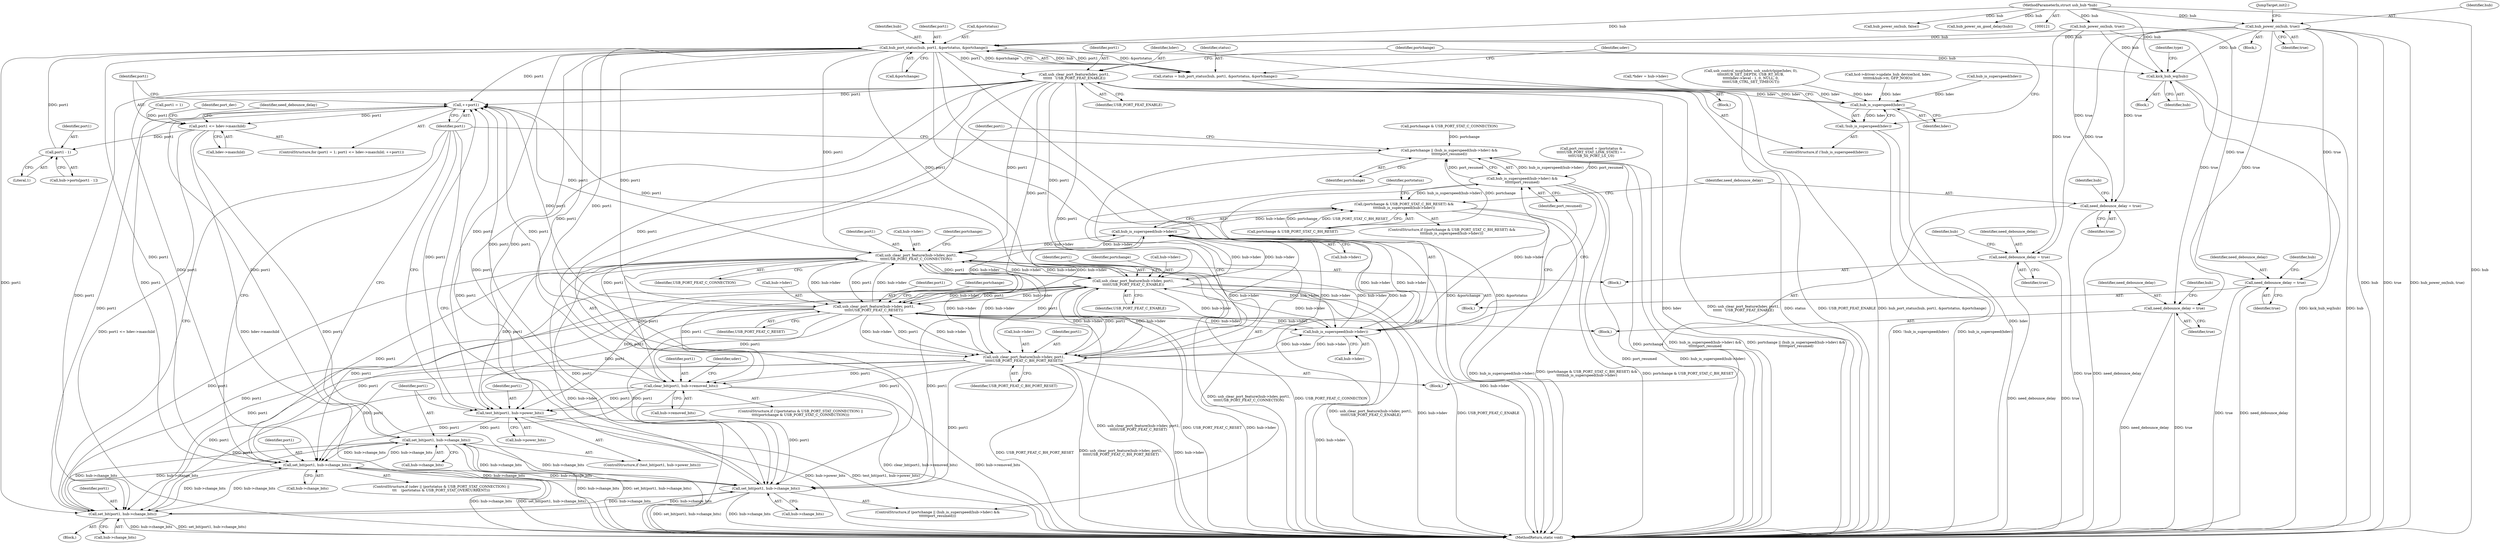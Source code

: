 digraph "0_linux_e50293ef9775c5f1cf3fcc093037dd6a8c5684ea@pointer" {
"1000301" [label="(Call,hub_power_on(hub, true))"];
"1000122" [label="(MethodParameterIn,struct usb_hub *hub)"];
"1000342" [label="(Call,hub_port_status(hub, port1, &portstatus, &portchange))"];
"1000314" [label="(Call,++port1)"];
"1000309" [label="(Call,port1 <= hdev->maxchild)"];
"1000324" [label="(Call,port1 - 1)"];
"1000340" [label="(Call,status = hub_port_status(hub, port1, &portstatus, &portchange))"];
"1000393" [label="(Call,usb_clear_port_feature(hdev, port1,\n\t\t\t\t\t\t   USB_PORT_FEAT_ENABLE))"];
"1000391" [label="(Call,hub_is_superspeed(hdev))"];
"1000390" [label="(Call,!hub_is_superspeed(hdev))"];
"1000405" [label="(Call,usb_clear_port_feature(hub->hdev, port1,\n\t\t\t\t\tUSB_PORT_FEAT_C_CONNECTION))"];
"1000419" [label="(Call,usb_clear_port_feature(hub->hdev, port1,\n\t\t\t\t\tUSB_PORT_FEAT_C_ENABLE))"];
"1000433" [label="(Call,usb_clear_port_feature(hub->hdev, port1,\n\t\t\t\t\tUSB_PORT_FEAT_C_RESET))"];
"1000444" [label="(Call,hub_is_superspeed(hub->hdev))"];
"1000440" [label="(Call,(portchange & USB_PORT_STAT_C_BH_RESET) &&\n\t\t\t\thub_is_superspeed(hub->hdev))"];
"1000452" [label="(Call,usb_clear_port_feature(hub->hdev, port1,\n\t\t\t\t\tUSB_PORT_FEAT_C_BH_PORT_RESET))"];
"1000467" [label="(Call,clear_bit(port1, hub->removed_bits))"];
"1000492" [label="(Call,set_bit(port1, hub->change_bits))"];
"1000520" [label="(Call,set_bit(port1, hub->change_bits))"];
"1000542" [label="(Call,set_bit(port1, hub->change_bits))"];
"1000552" [label="(Call,set_bit(port1, hub->change_bits))"];
"1000537" [label="(Call,test_bit(port1, hub->power_bits))"];
"1000515" [label="(Call,hub_is_superspeed(hub->hdev))"];
"1000514" [label="(Call,hub_is_superspeed(hub->hdev) &&\n\t\t\t\t\t\tport_resumed)"];
"1000512" [label="(Call,portchange || (hub_is_superspeed(hub->hdev) &&\n\t\t\t\t\t\tport_resumed))"];
"1000627" [label="(Call,kick_hub_wq(hub))"];
"1000402" [label="(Call,need_debounce_delay = true)"];
"1000416" [label="(Call,need_debounce_delay = true)"];
"1000430" [label="(Call,need_debounce_delay = true)"];
"1000449" [label="(Call,need_debounce_delay = true)"];
"1000438" [label="(Identifier,USB_PORT_FEAT_C_RESET)"];
"1000468" [label="(Identifier,port1)"];
"1000296" [label="(Call,hub_power_on(hub, true))"];
"1000415" [label="(Block,)"];
"1000553" [label="(Identifier,port1)"];
"1000439" [label="(ControlStructure,if ((portchange & USB_PORT_STAT_C_BH_RESET) &&\n\t\t\t\thub_is_superspeed(hub->hdev)))"];
"1000475" [label="(Identifier,udev)"];
"1000548" [label="(Block,)"];
"1000126" [label="(Call,*hdev = hub->hdev)"];
"1000627" [label="(Call,kick_hub_wq(hub))"];
"1000417" [label="(Identifier,need_debounce_delay)"];
"1000409" [label="(Identifier,port1)"];
"1000340" [label="(Call,status = hub_port_status(hub, port1, &portstatus, &portchange))"];
"1000464" [label="(Call,portchange & USB_PORT_STAT_C_CONNECTION)"];
"1000389" [label="(ControlStructure,if (!hub_is_superspeed(hdev)))"];
"1000309" [label="(Call,port1 <= hdev->maxchild)"];
"1000492" [label="(Call,set_bit(port1, hub->change_bits))"];
"1000392" [label="(Identifier,hdev)"];
"1000504" [label="(Call,port_resumed = (portstatus &\n\t\t\t\t\tUSB_PORT_STAT_LINK_STATE) ==\n\t\t\t\tUSB_SS_PORT_LS_U0)"];
"1000511" [label="(ControlStructure,if (portchange || (hub_is_superspeed(hub->hdev) &&\n\t\t\t\t\t\tport_resumed)))"];
"1000390" [label="(Call,!hub_is_superspeed(hdev))"];
"1000195" [label="(Call,usb_control_msg(hdev, usb_sndctrlpipe(hdev, 0),\n\t\t\t\t\tHUB_SET_DEPTH, USB_RT_HUB,\n\t\t\t\t\thdev->level - 1, 0, NULL, 0,\n\t\t\t\t\tUSB_CTRL_SET_TIMEOUT))"];
"1000429" [label="(Block,)"];
"1000458" [label="(ControlStructure,if (!(portstatus & USB_PORT_STAT_CONNECTION) ||\n\t\t\t\t(portchange & USB_PORT_STAT_C_CONNECTION)))"];
"1000122" [label="(MethodParameterIn,struct usb_hub *hub)"];
"1000462" [label="(Identifier,portstatus)"];
"1000454" [label="(Identifier,hub)"];
"1000326" [label="(Literal,1)"];
"1000493" [label="(Identifier,port1)"];
"1000631" [label="(Identifier,type)"];
"1000344" [label="(Identifier,port1)"];
"1000342" [label="(Call,hub_port_status(hub, port1, &portstatus, &portchange))"];
"1000402" [label="(Call,need_debounce_delay = true)"];
"1000396" [label="(Identifier,USB_PORT_FEAT_ENABLE)"];
"1000300" [label="(Block,)"];
"1000424" [label="(Identifier,USB_PORT_FEAT_C_ENABLE)"];
"1000404" [label="(Identifier,true)"];
"1000440" [label="(Call,(portchange & USB_PORT_STAT_C_BH_RESET) &&\n\t\t\t\thub_is_superspeed(hub->hdev))"];
"1000539" [label="(Call,hub->power_bits)"];
"1000519" [label="(Identifier,port_resumed)"];
"1000395" [label="(Identifier,port1)"];
"1000305" [label="(ControlStructure,for (port1 = 1; port1 <= hdev->maxchild; ++port1))"];
"1000482" [label="(ControlStructure,if (udev || (portstatus & USB_PORT_STAT_CONNECTION) ||\n\t\t\t    (portstatus & USB_PORT_STAT_OVERCURRENT)))"];
"1000543" [label="(Identifier,port1)"];
"1000522" [label="(Call,hub->change_bits)"];
"1000273" [label="(Call,hcd->driver->update_hub_device(hcd, hdev,\n\t\t\t\t\t\t&hub->tt, GFP_NOIO))"];
"1000124" [label="(Block,)"];
"1000469" [label="(Call,hub->removed_bits)"];
"1000537" [label="(Call,test_bit(port1, hub->power_bits))"];
"1000310" [label="(Identifier,port1)"];
"1000434" [label="(Call,hub->hdev)"];
"1000433" [label="(Call,usb_clear_port_feature(hub->hdev, port1,\n\t\t\t\t\tUSB_PORT_FEAT_C_RESET))"];
"1000453" [label="(Call,hub->hdev)"];
"1000303" [label="(Identifier,true)"];
"1000435" [label="(Identifier,hub)"];
"1000320" [label="(Call,hub->ports[port1 - 1])"];
"1000542" [label="(Call,set_bit(port1, hub->change_bits))"];
"1000432" [label="(Identifier,true)"];
"1000302" [label="(Identifier,hub)"];
"1000341" [label="(Identifier,status)"];
"1000391" [label="(Call,hub_is_superspeed(hdev))"];
"1000421" [label="(Identifier,hub)"];
"1000521" [label="(Identifier,port1)"];
"1000423" [label="(Identifier,port1)"];
"1000451" [label="(Identifier,true)"];
"1000418" [label="(Identifier,true)"];
"1000628" [label="(Identifier,hub)"];
"1000351" [label="(Identifier,udev)"];
"1000450" [label="(Identifier,need_debounce_delay)"];
"1000399" [label="(Identifier,portchange)"];
"1000316" [label="(Block,)"];
"1000427" [label="(Identifier,portchange)"];
"1000520" [label="(Call,set_bit(port1, hub->change_bits))"];
"1000347" [label="(Call,&portchange)"];
"1000229" [label="(Call,hub_power_on(hub, false))"];
"1000410" [label="(Identifier,USB_PORT_FEAT_C_CONNECTION)"];
"1000301" [label="(Call,hub_power_on(hub, true))"];
"1000401" [label="(Block,)"];
"1000558" [label="(Identifier,need_debounce_delay)"];
"1000315" [label="(Identifier,port1)"];
"1000656" [label="(MethodReturn,static void)"];
"1000456" [label="(Identifier,port1)"];
"1000437" [label="(Identifier,port1)"];
"1000345" [label="(Call,&portstatus)"];
"1000431" [label="(Identifier,need_debounce_delay)"];
"1000394" [label="(Identifier,hdev)"];
"1000306" [label="(Call,port1 = 1)"];
"1000514" [label="(Call,hub_is_superspeed(hub->hdev) &&\n\t\t\t\t\t\tport_resumed)"];
"1000419" [label="(Call,usb_clear_port_feature(hub->hdev, port1,\n\t\t\t\t\tUSB_PORT_FEAT_C_ENABLE))"];
"1000430" [label="(Call,need_debounce_delay = true)"];
"1000494" [label="(Call,hub->change_bits)"];
"1000343" [label="(Identifier,hub)"];
"1000544" [label="(Call,hub->change_bits)"];
"1000552" [label="(Call,set_bit(port1, hub->change_bits))"];
"1000405" [label="(Call,usb_clear_port_feature(hub->hdev, port1,\n\t\t\t\t\tUSB_PORT_FEAT_C_CONNECTION))"];
"1000538" [label="(Identifier,port1)"];
"1000515" [label="(Call,hub_is_superspeed(hub->hdev))"];
"1000190" [label="(Call,hub_is_superspeed(hdev))"];
"1000457" [label="(Identifier,USB_PORT_FEAT_C_BH_PORT_RESET)"];
"1000513" [label="(Identifier,portchange)"];
"1000449" [label="(Call,need_debounce_delay = true)"];
"1000536" [label="(ControlStructure,if (test_bit(port1, hub->power_bits)))"];
"1000444" [label="(Call,hub_is_superspeed(hub->hdev))"];
"1000512" [label="(Call,portchange || (hub_is_superspeed(hub->hdev) &&\n\t\t\t\t\t\tport_resumed))"];
"1000319" [label="(Identifier,port_dev)"];
"1000314" [label="(Call,++port1)"];
"1000554" [label="(Call,hub->change_bits)"];
"1000324" [label="(Call,port1 - 1)"];
"1000448" [label="(Block,)"];
"1000416" [label="(Call,need_debounce_delay = true)"];
"1000325" [label="(Identifier,port1)"];
"1000441" [label="(Call,portchange & USB_PORT_STAT_C_BH_RESET)"];
"1000467" [label="(Call,clear_bit(port1, hub->removed_bits))"];
"1000406" [label="(Call,hub->hdev)"];
"1000227" [label="(Call,hub_power_on_good_delay(hub))"];
"1000407" [label="(Identifier,hub)"];
"1000413" [label="(Identifier,portchange)"];
"1000304" [label="(JumpTarget,init2:)"];
"1000516" [label="(Call,hub->hdev)"];
"1000445" [label="(Call,hub->hdev)"];
"1000442" [label="(Identifier,portchange)"];
"1000393" [label="(Call,usb_clear_port_feature(hdev, port1,\n\t\t\t\t\t\t   USB_PORT_FEAT_ENABLE))"];
"1000452" [label="(Call,usb_clear_port_feature(hub->hdev, port1,\n\t\t\t\t\tUSB_PORT_FEAT_C_BH_PORT_RESET))"];
"1000403" [label="(Identifier,need_debounce_delay)"];
"1000420" [label="(Call,hub->hdev)"];
"1000311" [label="(Call,hdev->maxchild)"];
"1000301" -> "1000300"  [label="AST: "];
"1000301" -> "1000303"  [label="CFG: "];
"1000302" -> "1000301"  [label="AST: "];
"1000303" -> "1000301"  [label="AST: "];
"1000304" -> "1000301"  [label="CFG: "];
"1000301" -> "1000656"  [label="DDG: true"];
"1000301" -> "1000656"  [label="DDG: hub_power_on(hub, true)"];
"1000301" -> "1000656"  [label="DDG: hub"];
"1000122" -> "1000301"  [label="DDG: hub"];
"1000301" -> "1000342"  [label="DDG: hub"];
"1000301" -> "1000402"  [label="DDG: true"];
"1000301" -> "1000416"  [label="DDG: true"];
"1000301" -> "1000430"  [label="DDG: true"];
"1000301" -> "1000449"  [label="DDG: true"];
"1000301" -> "1000627"  [label="DDG: hub"];
"1000122" -> "1000121"  [label="AST: "];
"1000122" -> "1000656"  [label="DDG: hub"];
"1000122" -> "1000227"  [label="DDG: hub"];
"1000122" -> "1000229"  [label="DDG: hub"];
"1000122" -> "1000296"  [label="DDG: hub"];
"1000122" -> "1000342"  [label="DDG: hub"];
"1000122" -> "1000627"  [label="DDG: hub"];
"1000342" -> "1000340"  [label="AST: "];
"1000342" -> "1000347"  [label="CFG: "];
"1000343" -> "1000342"  [label="AST: "];
"1000344" -> "1000342"  [label="AST: "];
"1000345" -> "1000342"  [label="AST: "];
"1000347" -> "1000342"  [label="AST: "];
"1000340" -> "1000342"  [label="CFG: "];
"1000342" -> "1000656"  [label="DDG: hub"];
"1000342" -> "1000656"  [label="DDG: &portchange"];
"1000342" -> "1000656"  [label="DDG: &portstatus"];
"1000342" -> "1000314"  [label="DDG: port1"];
"1000342" -> "1000340"  [label="DDG: hub"];
"1000342" -> "1000340"  [label="DDG: port1"];
"1000342" -> "1000340"  [label="DDG: &portstatus"];
"1000342" -> "1000340"  [label="DDG: &portchange"];
"1000296" -> "1000342"  [label="DDG: hub"];
"1000324" -> "1000342"  [label="DDG: port1"];
"1000342" -> "1000393"  [label="DDG: port1"];
"1000342" -> "1000405"  [label="DDG: port1"];
"1000342" -> "1000419"  [label="DDG: port1"];
"1000342" -> "1000433"  [label="DDG: port1"];
"1000342" -> "1000452"  [label="DDG: port1"];
"1000342" -> "1000467"  [label="DDG: port1"];
"1000342" -> "1000492"  [label="DDG: port1"];
"1000342" -> "1000520"  [label="DDG: port1"];
"1000342" -> "1000537"  [label="DDG: port1"];
"1000342" -> "1000552"  [label="DDG: port1"];
"1000342" -> "1000627"  [label="DDG: hub"];
"1000314" -> "1000305"  [label="AST: "];
"1000314" -> "1000315"  [label="CFG: "];
"1000315" -> "1000314"  [label="AST: "];
"1000310" -> "1000314"  [label="CFG: "];
"1000314" -> "1000309"  [label="DDG: port1"];
"1000552" -> "1000314"  [label="DDG: port1"];
"1000433" -> "1000314"  [label="DDG: port1"];
"1000405" -> "1000314"  [label="DDG: port1"];
"1000467" -> "1000314"  [label="DDG: port1"];
"1000492" -> "1000314"  [label="DDG: port1"];
"1000419" -> "1000314"  [label="DDG: port1"];
"1000542" -> "1000314"  [label="DDG: port1"];
"1000520" -> "1000314"  [label="DDG: port1"];
"1000537" -> "1000314"  [label="DDG: port1"];
"1000452" -> "1000314"  [label="DDG: port1"];
"1000393" -> "1000314"  [label="DDG: port1"];
"1000309" -> "1000305"  [label="AST: "];
"1000309" -> "1000311"  [label="CFG: "];
"1000310" -> "1000309"  [label="AST: "];
"1000311" -> "1000309"  [label="AST: "];
"1000319" -> "1000309"  [label="CFG: "];
"1000558" -> "1000309"  [label="CFG: "];
"1000309" -> "1000656"  [label="DDG: port1"];
"1000309" -> "1000656"  [label="DDG: port1 <= hdev->maxchild"];
"1000309" -> "1000656"  [label="DDG: hdev->maxchild"];
"1000306" -> "1000309"  [label="DDG: port1"];
"1000309" -> "1000324"  [label="DDG: port1"];
"1000324" -> "1000320"  [label="AST: "];
"1000324" -> "1000326"  [label="CFG: "];
"1000325" -> "1000324"  [label="AST: "];
"1000326" -> "1000324"  [label="AST: "];
"1000320" -> "1000324"  [label="CFG: "];
"1000340" -> "1000316"  [label="AST: "];
"1000341" -> "1000340"  [label="AST: "];
"1000351" -> "1000340"  [label="CFG: "];
"1000340" -> "1000656"  [label="DDG: hub_port_status(hub, port1, &portstatus, &portchange)"];
"1000340" -> "1000656"  [label="DDG: status"];
"1000393" -> "1000389"  [label="AST: "];
"1000393" -> "1000396"  [label="CFG: "];
"1000394" -> "1000393"  [label="AST: "];
"1000395" -> "1000393"  [label="AST: "];
"1000396" -> "1000393"  [label="AST: "];
"1000399" -> "1000393"  [label="CFG: "];
"1000393" -> "1000656"  [label="DDG: USB_PORT_FEAT_ENABLE"];
"1000393" -> "1000656"  [label="DDG: hdev"];
"1000393" -> "1000656"  [label="DDG: usb_clear_port_feature(hdev, port1,\n\t\t\t\t\t\t   USB_PORT_FEAT_ENABLE)"];
"1000393" -> "1000391"  [label="DDG: hdev"];
"1000391" -> "1000393"  [label="DDG: hdev"];
"1000393" -> "1000405"  [label="DDG: port1"];
"1000393" -> "1000419"  [label="DDG: port1"];
"1000393" -> "1000433"  [label="DDG: port1"];
"1000393" -> "1000452"  [label="DDG: port1"];
"1000393" -> "1000467"  [label="DDG: port1"];
"1000393" -> "1000492"  [label="DDG: port1"];
"1000393" -> "1000520"  [label="DDG: port1"];
"1000393" -> "1000537"  [label="DDG: port1"];
"1000393" -> "1000552"  [label="DDG: port1"];
"1000391" -> "1000390"  [label="AST: "];
"1000391" -> "1000392"  [label="CFG: "];
"1000392" -> "1000391"  [label="AST: "];
"1000390" -> "1000391"  [label="CFG: "];
"1000391" -> "1000656"  [label="DDG: hdev"];
"1000391" -> "1000390"  [label="DDG: hdev"];
"1000273" -> "1000391"  [label="DDG: hdev"];
"1000190" -> "1000391"  [label="DDG: hdev"];
"1000126" -> "1000391"  [label="DDG: hdev"];
"1000195" -> "1000391"  [label="DDG: hdev"];
"1000390" -> "1000389"  [label="AST: "];
"1000394" -> "1000390"  [label="CFG: "];
"1000399" -> "1000390"  [label="CFG: "];
"1000390" -> "1000656"  [label="DDG: !hub_is_superspeed(hdev)"];
"1000390" -> "1000656"  [label="DDG: hub_is_superspeed(hdev)"];
"1000405" -> "1000401"  [label="AST: "];
"1000405" -> "1000410"  [label="CFG: "];
"1000406" -> "1000405"  [label="AST: "];
"1000409" -> "1000405"  [label="AST: "];
"1000410" -> "1000405"  [label="AST: "];
"1000413" -> "1000405"  [label="CFG: "];
"1000405" -> "1000656"  [label="DDG: usb_clear_port_feature(hub->hdev, port1,\n\t\t\t\t\tUSB_PORT_FEAT_C_CONNECTION)"];
"1000405" -> "1000656"  [label="DDG: USB_PORT_FEAT_C_CONNECTION"];
"1000405" -> "1000656"  [label="DDG: hub->hdev"];
"1000433" -> "1000405"  [label="DDG: hub->hdev"];
"1000419" -> "1000405"  [label="DDG: hub->hdev"];
"1000515" -> "1000405"  [label="DDG: hub->hdev"];
"1000444" -> "1000405"  [label="DDG: hub->hdev"];
"1000452" -> "1000405"  [label="DDG: hub->hdev"];
"1000405" -> "1000419"  [label="DDG: hub->hdev"];
"1000405" -> "1000419"  [label="DDG: port1"];
"1000405" -> "1000433"  [label="DDG: hub->hdev"];
"1000405" -> "1000433"  [label="DDG: port1"];
"1000405" -> "1000444"  [label="DDG: hub->hdev"];
"1000405" -> "1000452"  [label="DDG: hub->hdev"];
"1000405" -> "1000452"  [label="DDG: port1"];
"1000405" -> "1000467"  [label="DDG: port1"];
"1000405" -> "1000492"  [label="DDG: port1"];
"1000405" -> "1000515"  [label="DDG: hub->hdev"];
"1000405" -> "1000520"  [label="DDG: port1"];
"1000405" -> "1000537"  [label="DDG: port1"];
"1000405" -> "1000552"  [label="DDG: port1"];
"1000419" -> "1000415"  [label="AST: "];
"1000419" -> "1000424"  [label="CFG: "];
"1000420" -> "1000419"  [label="AST: "];
"1000423" -> "1000419"  [label="AST: "];
"1000424" -> "1000419"  [label="AST: "];
"1000427" -> "1000419"  [label="CFG: "];
"1000419" -> "1000656"  [label="DDG: hub->hdev"];
"1000419" -> "1000656"  [label="DDG: USB_PORT_FEAT_C_ENABLE"];
"1000419" -> "1000656"  [label="DDG: usb_clear_port_feature(hub->hdev, port1,\n\t\t\t\t\tUSB_PORT_FEAT_C_ENABLE)"];
"1000433" -> "1000419"  [label="DDG: hub->hdev"];
"1000515" -> "1000419"  [label="DDG: hub->hdev"];
"1000444" -> "1000419"  [label="DDG: hub->hdev"];
"1000452" -> "1000419"  [label="DDG: hub->hdev"];
"1000419" -> "1000433"  [label="DDG: hub->hdev"];
"1000419" -> "1000433"  [label="DDG: port1"];
"1000419" -> "1000444"  [label="DDG: hub->hdev"];
"1000419" -> "1000452"  [label="DDG: hub->hdev"];
"1000419" -> "1000452"  [label="DDG: port1"];
"1000419" -> "1000467"  [label="DDG: port1"];
"1000419" -> "1000492"  [label="DDG: port1"];
"1000419" -> "1000515"  [label="DDG: hub->hdev"];
"1000419" -> "1000520"  [label="DDG: port1"];
"1000419" -> "1000537"  [label="DDG: port1"];
"1000419" -> "1000552"  [label="DDG: port1"];
"1000433" -> "1000429"  [label="AST: "];
"1000433" -> "1000438"  [label="CFG: "];
"1000434" -> "1000433"  [label="AST: "];
"1000437" -> "1000433"  [label="AST: "];
"1000438" -> "1000433"  [label="AST: "];
"1000442" -> "1000433"  [label="CFG: "];
"1000433" -> "1000656"  [label="DDG: USB_PORT_FEAT_C_RESET"];
"1000433" -> "1000656"  [label="DDG: hub->hdev"];
"1000433" -> "1000656"  [label="DDG: usb_clear_port_feature(hub->hdev, port1,\n\t\t\t\t\tUSB_PORT_FEAT_C_RESET)"];
"1000515" -> "1000433"  [label="DDG: hub->hdev"];
"1000444" -> "1000433"  [label="DDG: hub->hdev"];
"1000452" -> "1000433"  [label="DDG: hub->hdev"];
"1000433" -> "1000444"  [label="DDG: hub->hdev"];
"1000433" -> "1000452"  [label="DDG: hub->hdev"];
"1000433" -> "1000452"  [label="DDG: port1"];
"1000433" -> "1000467"  [label="DDG: port1"];
"1000433" -> "1000492"  [label="DDG: port1"];
"1000433" -> "1000515"  [label="DDG: hub->hdev"];
"1000433" -> "1000520"  [label="DDG: port1"];
"1000433" -> "1000537"  [label="DDG: port1"];
"1000433" -> "1000552"  [label="DDG: port1"];
"1000444" -> "1000440"  [label="AST: "];
"1000444" -> "1000445"  [label="CFG: "];
"1000445" -> "1000444"  [label="AST: "];
"1000440" -> "1000444"  [label="CFG: "];
"1000444" -> "1000656"  [label="DDG: hub->hdev"];
"1000444" -> "1000440"  [label="DDG: hub->hdev"];
"1000515" -> "1000444"  [label="DDG: hub->hdev"];
"1000452" -> "1000444"  [label="DDG: hub->hdev"];
"1000444" -> "1000452"  [label="DDG: hub->hdev"];
"1000444" -> "1000515"  [label="DDG: hub->hdev"];
"1000440" -> "1000439"  [label="AST: "];
"1000440" -> "1000441"  [label="CFG: "];
"1000441" -> "1000440"  [label="AST: "];
"1000450" -> "1000440"  [label="CFG: "];
"1000462" -> "1000440"  [label="CFG: "];
"1000440" -> "1000656"  [label="DDG: (portchange & USB_PORT_STAT_C_BH_RESET) &&\n\t\t\t\thub_is_superspeed(hub->hdev)"];
"1000440" -> "1000656"  [label="DDG: portchange & USB_PORT_STAT_C_BH_RESET"];
"1000440" -> "1000656"  [label="DDG: hub_is_superspeed(hub->hdev)"];
"1000441" -> "1000440"  [label="DDG: portchange"];
"1000441" -> "1000440"  [label="DDG: USB_PORT_STAT_C_BH_RESET"];
"1000514" -> "1000440"  [label="DDG: hub_is_superspeed(hub->hdev)"];
"1000452" -> "1000448"  [label="AST: "];
"1000452" -> "1000457"  [label="CFG: "];
"1000453" -> "1000452"  [label="AST: "];
"1000456" -> "1000452"  [label="AST: "];
"1000457" -> "1000452"  [label="AST: "];
"1000462" -> "1000452"  [label="CFG: "];
"1000452" -> "1000656"  [label="DDG: USB_PORT_FEAT_C_BH_PORT_RESET"];
"1000452" -> "1000656"  [label="DDG: usb_clear_port_feature(hub->hdev, port1,\n\t\t\t\t\tUSB_PORT_FEAT_C_BH_PORT_RESET)"];
"1000452" -> "1000656"  [label="DDG: hub->hdev"];
"1000515" -> "1000452"  [label="DDG: hub->hdev"];
"1000452" -> "1000467"  [label="DDG: port1"];
"1000452" -> "1000492"  [label="DDG: port1"];
"1000452" -> "1000515"  [label="DDG: hub->hdev"];
"1000452" -> "1000520"  [label="DDG: port1"];
"1000452" -> "1000537"  [label="DDG: port1"];
"1000452" -> "1000552"  [label="DDG: port1"];
"1000467" -> "1000458"  [label="AST: "];
"1000467" -> "1000469"  [label="CFG: "];
"1000468" -> "1000467"  [label="AST: "];
"1000469" -> "1000467"  [label="AST: "];
"1000475" -> "1000467"  [label="CFG: "];
"1000467" -> "1000656"  [label="DDG: clear_bit(port1, hub->removed_bits)"];
"1000467" -> "1000656"  [label="DDG: hub->removed_bits"];
"1000467" -> "1000492"  [label="DDG: port1"];
"1000467" -> "1000520"  [label="DDG: port1"];
"1000467" -> "1000537"  [label="DDG: port1"];
"1000467" -> "1000552"  [label="DDG: port1"];
"1000492" -> "1000482"  [label="AST: "];
"1000492" -> "1000494"  [label="CFG: "];
"1000493" -> "1000492"  [label="AST: "];
"1000494" -> "1000492"  [label="AST: "];
"1000315" -> "1000492"  [label="CFG: "];
"1000492" -> "1000656"  [label="DDG: hub->change_bits"];
"1000492" -> "1000656"  [label="DDG: set_bit(port1, hub->change_bits)"];
"1000542" -> "1000492"  [label="DDG: hub->change_bits"];
"1000520" -> "1000492"  [label="DDG: hub->change_bits"];
"1000552" -> "1000492"  [label="DDG: hub->change_bits"];
"1000492" -> "1000520"  [label="DDG: hub->change_bits"];
"1000492" -> "1000542"  [label="DDG: hub->change_bits"];
"1000492" -> "1000552"  [label="DDG: hub->change_bits"];
"1000520" -> "1000511"  [label="AST: "];
"1000520" -> "1000522"  [label="CFG: "];
"1000521" -> "1000520"  [label="AST: "];
"1000522" -> "1000520"  [label="AST: "];
"1000315" -> "1000520"  [label="CFG: "];
"1000520" -> "1000656"  [label="DDG: set_bit(port1, hub->change_bits)"];
"1000520" -> "1000656"  [label="DDG: hub->change_bits"];
"1000542" -> "1000520"  [label="DDG: hub->change_bits"];
"1000552" -> "1000520"  [label="DDG: hub->change_bits"];
"1000520" -> "1000542"  [label="DDG: hub->change_bits"];
"1000520" -> "1000552"  [label="DDG: hub->change_bits"];
"1000542" -> "1000536"  [label="AST: "];
"1000542" -> "1000544"  [label="CFG: "];
"1000543" -> "1000542"  [label="AST: "];
"1000544" -> "1000542"  [label="AST: "];
"1000315" -> "1000542"  [label="CFG: "];
"1000542" -> "1000656"  [label="DDG: set_bit(port1, hub->change_bits)"];
"1000542" -> "1000656"  [label="DDG: hub->change_bits"];
"1000537" -> "1000542"  [label="DDG: port1"];
"1000552" -> "1000542"  [label="DDG: hub->change_bits"];
"1000542" -> "1000552"  [label="DDG: hub->change_bits"];
"1000552" -> "1000548"  [label="AST: "];
"1000552" -> "1000554"  [label="CFG: "];
"1000553" -> "1000552"  [label="AST: "];
"1000554" -> "1000552"  [label="AST: "];
"1000315" -> "1000552"  [label="CFG: "];
"1000552" -> "1000656"  [label="DDG: hub->change_bits"];
"1000552" -> "1000656"  [label="DDG: set_bit(port1, hub->change_bits)"];
"1000537" -> "1000536"  [label="AST: "];
"1000537" -> "1000539"  [label="CFG: "];
"1000538" -> "1000537"  [label="AST: "];
"1000539" -> "1000537"  [label="AST: "];
"1000543" -> "1000537"  [label="CFG: "];
"1000315" -> "1000537"  [label="CFG: "];
"1000537" -> "1000656"  [label="DDG: hub->power_bits"];
"1000537" -> "1000656"  [label="DDG: test_bit(port1, hub->power_bits)"];
"1000515" -> "1000514"  [label="AST: "];
"1000515" -> "1000516"  [label="CFG: "];
"1000516" -> "1000515"  [label="AST: "];
"1000519" -> "1000515"  [label="CFG: "];
"1000514" -> "1000515"  [label="CFG: "];
"1000515" -> "1000656"  [label="DDG: hub->hdev"];
"1000515" -> "1000514"  [label="DDG: hub->hdev"];
"1000514" -> "1000512"  [label="AST: "];
"1000514" -> "1000519"  [label="CFG: "];
"1000519" -> "1000514"  [label="AST: "];
"1000512" -> "1000514"  [label="CFG: "];
"1000514" -> "1000656"  [label="DDG: port_resumed"];
"1000514" -> "1000656"  [label="DDG: hub_is_superspeed(hub->hdev)"];
"1000514" -> "1000512"  [label="DDG: hub_is_superspeed(hub->hdev)"];
"1000514" -> "1000512"  [label="DDG: port_resumed"];
"1000504" -> "1000514"  [label="DDG: port_resumed"];
"1000512" -> "1000511"  [label="AST: "];
"1000512" -> "1000513"  [label="CFG: "];
"1000513" -> "1000512"  [label="AST: "];
"1000521" -> "1000512"  [label="CFG: "];
"1000315" -> "1000512"  [label="CFG: "];
"1000512" -> "1000656"  [label="DDG: portchange"];
"1000512" -> "1000656"  [label="DDG: hub_is_superspeed(hub->hdev) &&\n\t\t\t\t\t\tport_resumed"];
"1000512" -> "1000656"  [label="DDG: portchange || (hub_is_superspeed(hub->hdev) &&\n\t\t\t\t\t\tport_resumed)"];
"1000441" -> "1000512"  [label="DDG: portchange"];
"1000464" -> "1000512"  [label="DDG: portchange"];
"1000627" -> "1000124"  [label="AST: "];
"1000627" -> "1000628"  [label="CFG: "];
"1000628" -> "1000627"  [label="AST: "];
"1000631" -> "1000627"  [label="CFG: "];
"1000627" -> "1000656"  [label="DDG: kick_hub_wq(hub)"];
"1000627" -> "1000656"  [label="DDG: hub"];
"1000296" -> "1000627"  [label="DDG: hub"];
"1000402" -> "1000401"  [label="AST: "];
"1000402" -> "1000404"  [label="CFG: "];
"1000403" -> "1000402"  [label="AST: "];
"1000404" -> "1000402"  [label="AST: "];
"1000407" -> "1000402"  [label="CFG: "];
"1000402" -> "1000656"  [label="DDG: true"];
"1000402" -> "1000656"  [label="DDG: need_debounce_delay"];
"1000296" -> "1000402"  [label="DDG: true"];
"1000416" -> "1000415"  [label="AST: "];
"1000416" -> "1000418"  [label="CFG: "];
"1000417" -> "1000416"  [label="AST: "];
"1000418" -> "1000416"  [label="AST: "];
"1000421" -> "1000416"  [label="CFG: "];
"1000416" -> "1000656"  [label="DDG: true"];
"1000416" -> "1000656"  [label="DDG: need_debounce_delay"];
"1000296" -> "1000416"  [label="DDG: true"];
"1000430" -> "1000429"  [label="AST: "];
"1000430" -> "1000432"  [label="CFG: "];
"1000431" -> "1000430"  [label="AST: "];
"1000432" -> "1000430"  [label="AST: "];
"1000435" -> "1000430"  [label="CFG: "];
"1000430" -> "1000656"  [label="DDG: true"];
"1000430" -> "1000656"  [label="DDG: need_debounce_delay"];
"1000296" -> "1000430"  [label="DDG: true"];
"1000449" -> "1000448"  [label="AST: "];
"1000449" -> "1000451"  [label="CFG: "];
"1000450" -> "1000449"  [label="AST: "];
"1000451" -> "1000449"  [label="AST: "];
"1000454" -> "1000449"  [label="CFG: "];
"1000449" -> "1000656"  [label="DDG: need_debounce_delay"];
"1000449" -> "1000656"  [label="DDG: true"];
"1000296" -> "1000449"  [label="DDG: true"];
}
